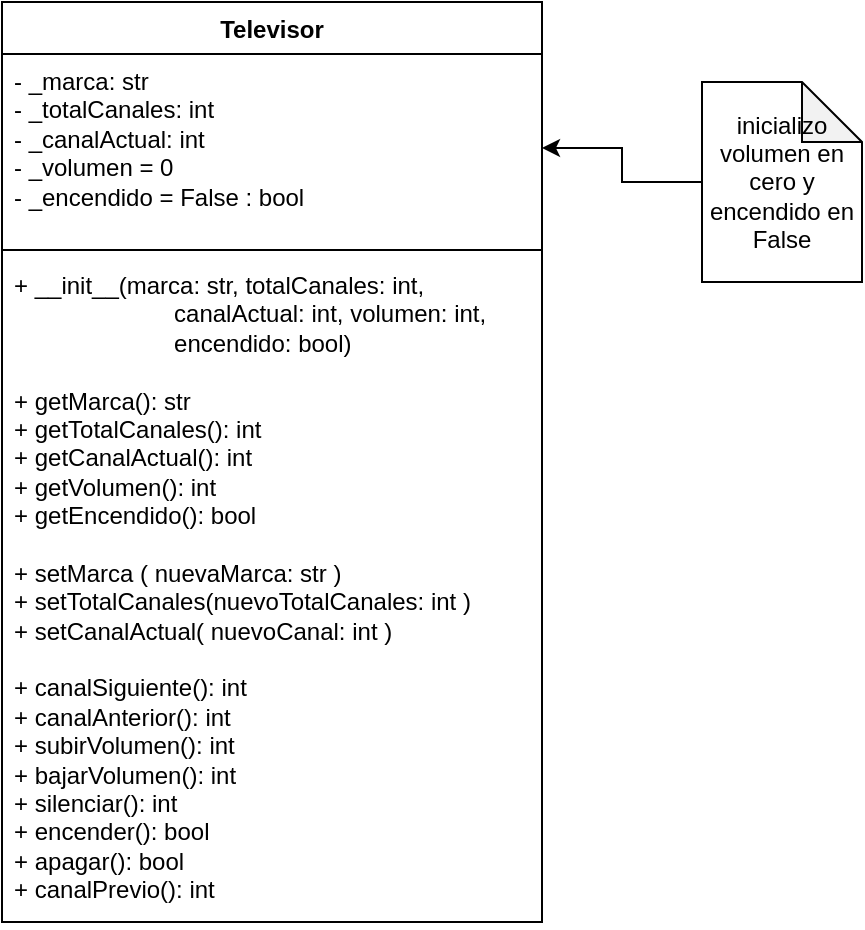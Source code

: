 <mxfile version="24.7.8">
  <diagram name="Página-1" id="mBr_YOC7pgbTt42AxD6W">
    <mxGraphModel dx="762" dy="516" grid="1" gridSize="10" guides="1" tooltips="1" connect="1" arrows="1" fold="1" page="1" pageScale="1" pageWidth="827" pageHeight="1169" math="0" shadow="0">
      <root>
        <mxCell id="0" />
        <mxCell id="1" parent="0" />
        <mxCell id="oj1JO6zZIN4o-wNXXBbB-6" value="Televisor" style="swimlane;fontStyle=1;align=center;verticalAlign=top;childLayout=stackLayout;horizontal=1;startSize=26;horizontalStack=0;resizeParent=1;resizeParentMax=0;resizeLast=0;collapsible=1;marginBottom=0;whiteSpace=wrap;html=1;" parent="1" vertex="1">
          <mxGeometry x="330" y="500" width="270" height="460" as="geometry" />
        </mxCell>
        <mxCell id="oj1JO6zZIN4o-wNXXBbB-7" value="- _marca: str&lt;div&gt;- _totalCanales: int&lt;/div&gt;&lt;div&gt;- _canalActual: int&lt;/div&gt;&lt;div&gt;- _volumen = 0&lt;/div&gt;&lt;div&gt;- _encendido = False : bool&lt;/div&gt;" style="text;strokeColor=none;fillColor=none;align=left;verticalAlign=top;spacingLeft=4;spacingRight=4;overflow=hidden;rotatable=0;points=[[0,0.5],[1,0.5]];portConstraint=eastwest;whiteSpace=wrap;html=1;" parent="oj1JO6zZIN4o-wNXXBbB-6" vertex="1">
          <mxGeometry y="26" width="270" height="94" as="geometry" />
        </mxCell>
        <mxCell id="oj1JO6zZIN4o-wNXXBbB-8" value="" style="line;strokeWidth=1;fillColor=none;align=left;verticalAlign=middle;spacingTop=-1;spacingLeft=3;spacingRight=3;rotatable=0;labelPosition=right;points=[];portConstraint=eastwest;strokeColor=inherit;" parent="oj1JO6zZIN4o-wNXXBbB-6" vertex="1">
          <mxGeometry y="120" width="270" height="8" as="geometry" />
        </mxCell>
        <mxCell id="oj1JO6zZIN4o-wNXXBbB-9" value="+ __init__(marca: str, totalCanales: int,&lt;div&gt;&lt;span style=&quot;white-space: pre;&quot;&gt;&#x9;&lt;/span&gt;&lt;span style=&quot;white-space: pre;&quot;&gt;&#x9;&lt;/span&gt;&lt;span style=&quot;white-space: pre;&quot;&gt;&#x9;&lt;/span&gt;canalActual: int, volumen: int,&lt;br&gt;&lt;/div&gt;&lt;div&gt;&lt;span style=&quot;white-space: pre;&quot;&gt;&#x9;&lt;/span&gt;&lt;span style=&quot;white-space: pre;&quot;&gt;&#x9;&lt;/span&gt;&lt;span style=&quot;white-space: pre;&quot;&gt;&#x9;&lt;/span&gt;encendido: bool)&lt;br&gt;&lt;/div&gt;&lt;div&gt;&lt;br&gt;&lt;/div&gt;&lt;div&gt;+ getMarca(): str&lt;/div&gt;&lt;div&gt;+ getTotalCanales(): int&lt;/div&gt;&lt;div&gt;+ getCanalActual(): int&lt;/div&gt;&lt;div&gt;+ getVolumen(): int&lt;/div&gt;&lt;div&gt;+ getEncendido(): bool&lt;/div&gt;&lt;div&gt;&lt;br&gt;&lt;/div&gt;&lt;div&gt;&lt;div&gt;+ setMarca ( nuevaMarca: str )&lt;/div&gt;&lt;div&gt;+ setTotalCanales(nuevoTotalCanales: int )&lt;/div&gt;&lt;div&gt;+ setCanalActual( nuevoCanal: int )&lt;/div&gt;&lt;div&gt;&lt;br&gt;&lt;/div&gt;&lt;/div&gt;&lt;div&gt;+ canalSiguiente(): int&lt;/div&gt;&lt;div&gt;+ canalAnterior(): int&lt;/div&gt;&lt;div&gt;+ subirVolumen(): int&lt;/div&gt;&lt;div&gt;+ bajarVolumen(): int&lt;/div&gt;&lt;div&gt;+ silenciar(): int&lt;/div&gt;&lt;div&gt;+ encender(): bool&lt;/div&gt;&lt;div&gt;+ apagar(): bool&lt;/div&gt;&lt;div&gt;+ canalPrevio(): int&lt;/div&gt;&lt;div&gt;&lt;br&gt;&lt;/div&gt;&lt;div&gt;&lt;br&gt;&lt;/div&gt;" style="text;strokeColor=none;fillColor=none;align=left;verticalAlign=top;spacingLeft=4;spacingRight=4;overflow=hidden;rotatable=0;points=[[0,0.5],[1,0.5]];portConstraint=eastwest;whiteSpace=wrap;html=1;" parent="oj1JO6zZIN4o-wNXXBbB-6" vertex="1">
          <mxGeometry y="128" width="270" height="332" as="geometry" />
        </mxCell>
        <mxCell id="Fk_EWxgZFEaCAAzcU-Pw-3" value="" style="edgeStyle=orthogonalEdgeStyle;rounded=0;orthogonalLoop=1;jettySize=auto;html=1;" edge="1" parent="1" source="Fk_EWxgZFEaCAAzcU-Pw-1" target="oj1JO6zZIN4o-wNXXBbB-7">
          <mxGeometry relative="1" as="geometry" />
        </mxCell>
        <mxCell id="Fk_EWxgZFEaCAAzcU-Pw-1" value="inicializo volumen en cero y encendido en False" style="shape=note;whiteSpace=wrap;html=1;backgroundOutline=1;darkOpacity=0.05;" vertex="1" parent="1">
          <mxGeometry x="680" y="540" width="80" height="100" as="geometry" />
        </mxCell>
      </root>
    </mxGraphModel>
  </diagram>
</mxfile>
